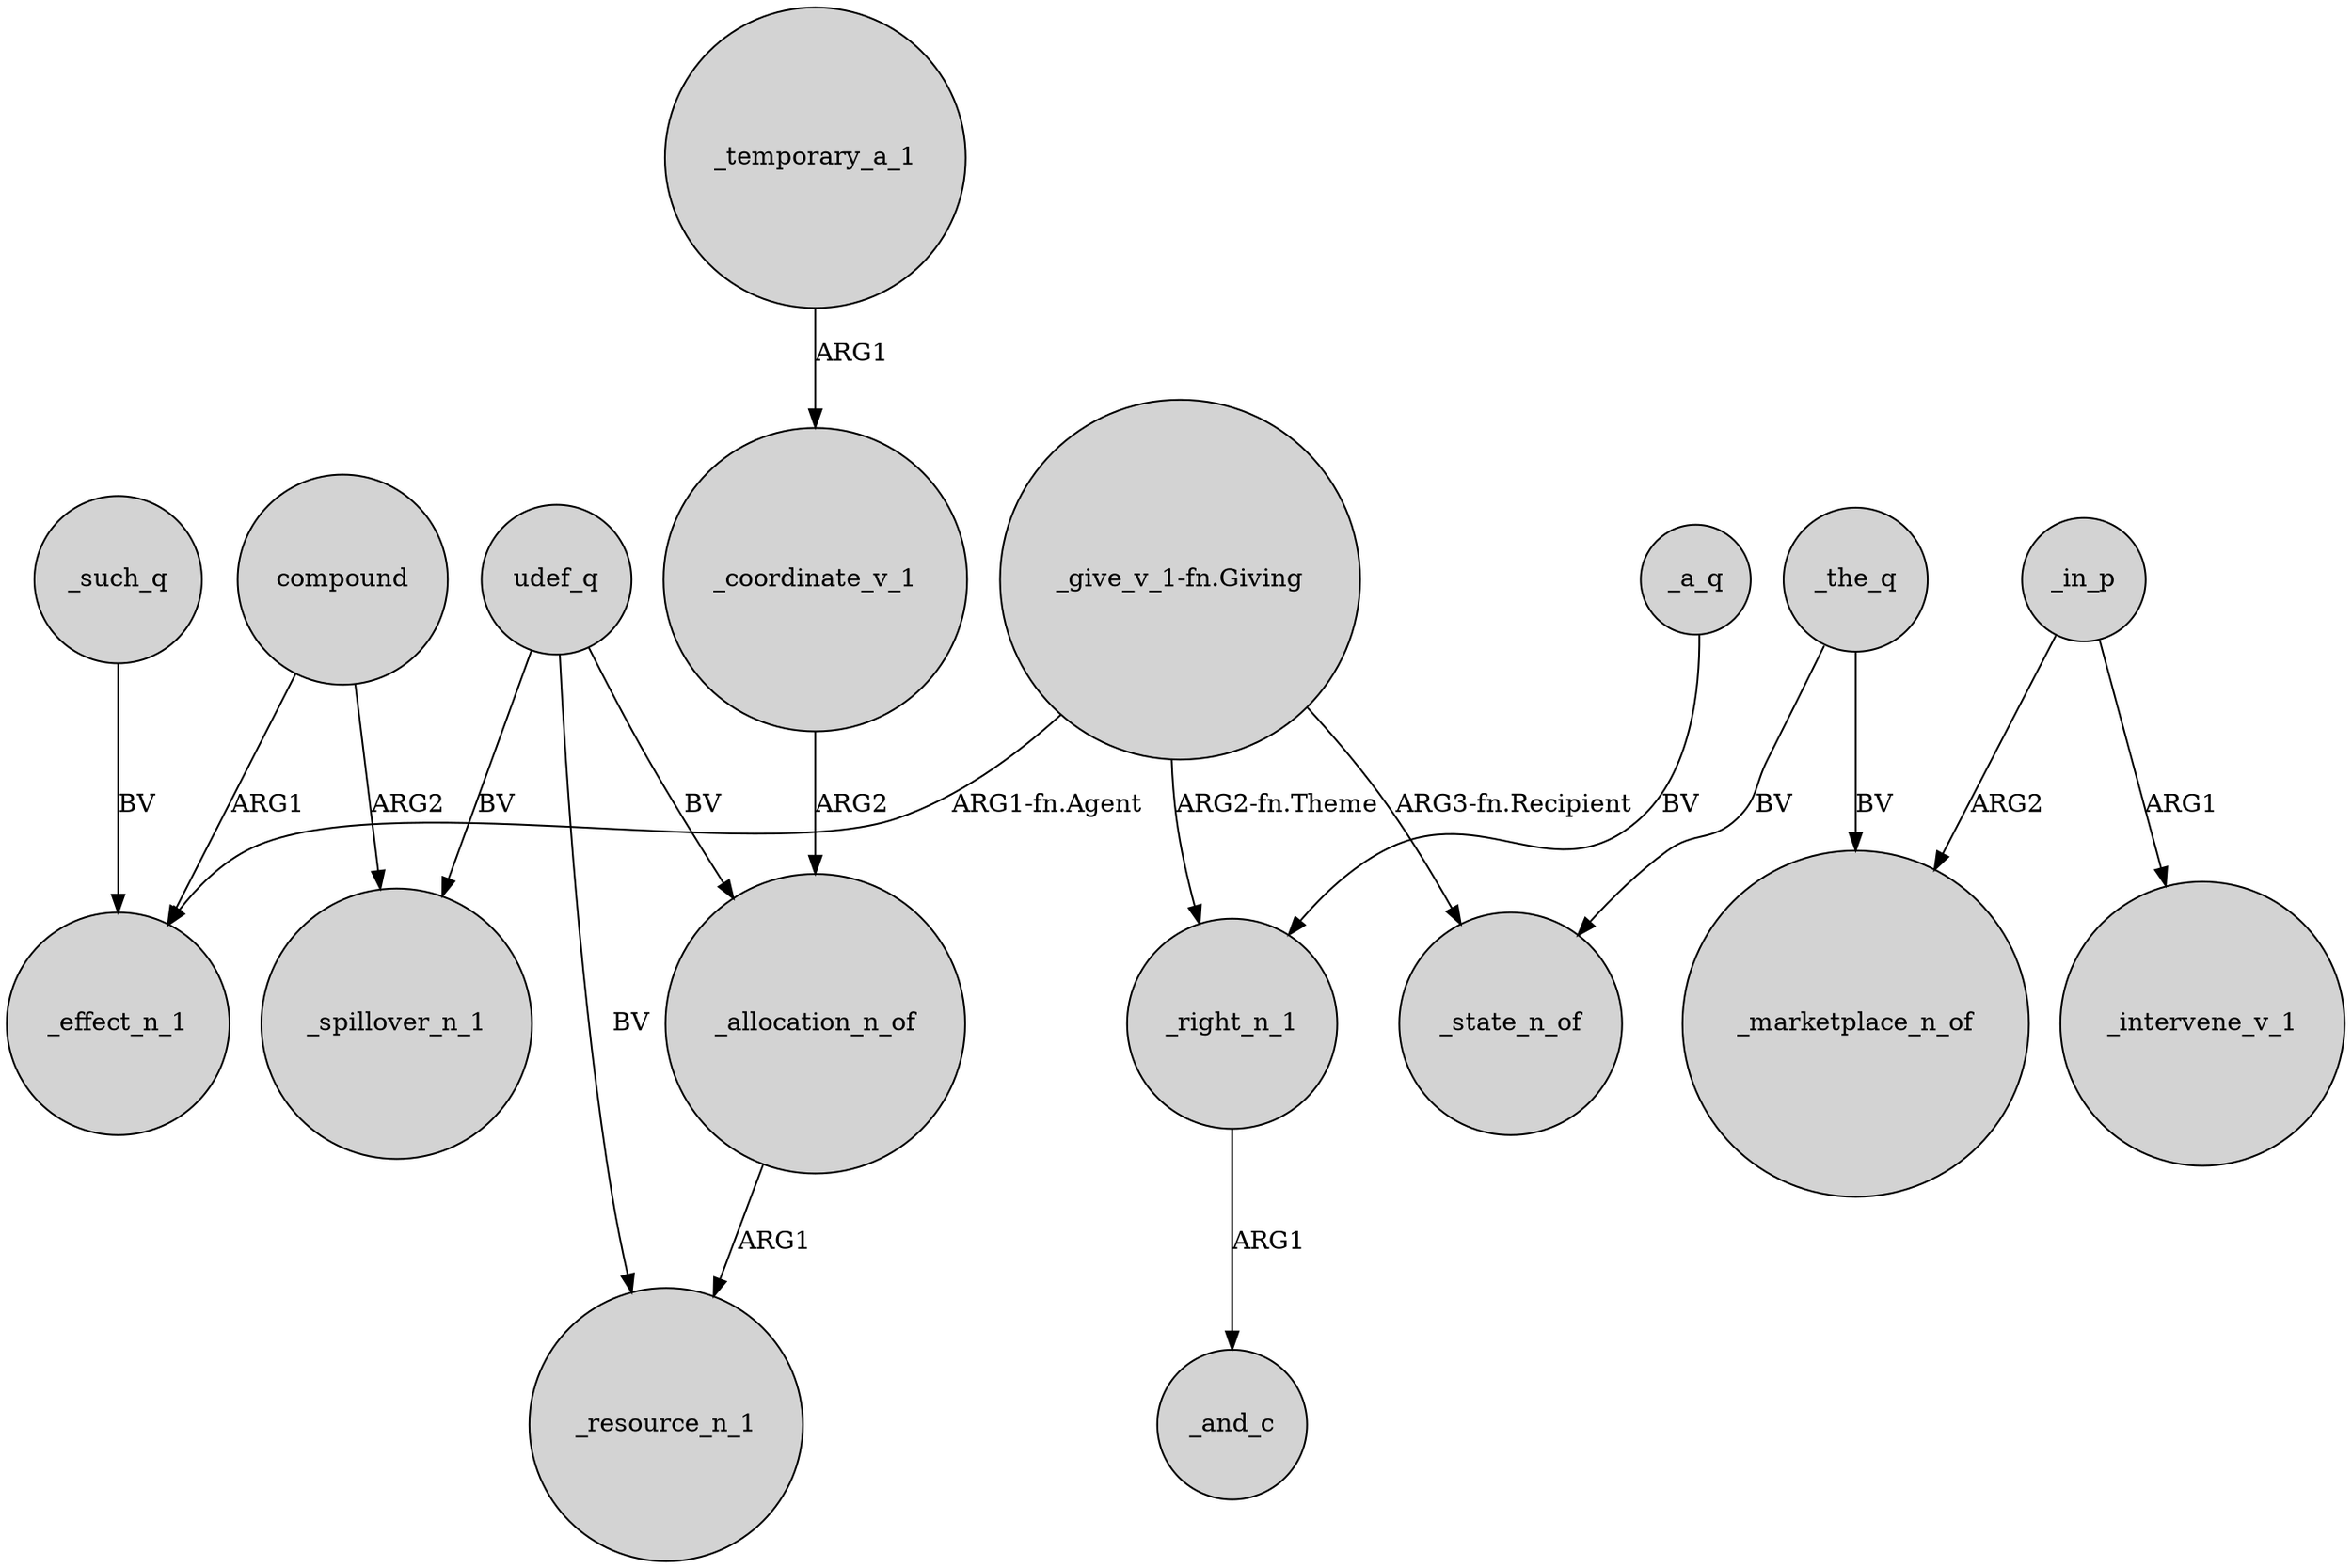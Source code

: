 digraph {
	node [shape=circle style=filled]
	_such_q -> _effect_n_1 [label=BV]
	compound -> _spillover_n_1 [label=ARG2]
	_right_n_1 -> _and_c [label=ARG1]
	_a_q -> _right_n_1 [label=BV]
	_the_q -> _marketplace_n_of [label=BV]
	_in_p -> _marketplace_n_of [label=ARG2]
	udef_q -> _resource_n_1 [label=BV]
	udef_q -> _allocation_n_of [label=BV]
	_the_q -> _state_n_of [label=BV]
	_coordinate_v_1 -> _allocation_n_of [label=ARG2]
	_allocation_n_of -> _resource_n_1 [label=ARG1]
	_temporary_a_1 -> _coordinate_v_1 [label=ARG1]
	udef_q -> _spillover_n_1 [label=BV]
	"_give_v_1-fn.Giving" -> _state_n_of [label="ARG3-fn.Recipient"]
	_in_p -> _intervene_v_1 [label=ARG1]
	"_give_v_1-fn.Giving" -> _right_n_1 [label="ARG2-fn.Theme"]
	compound -> _effect_n_1 [label=ARG1]
	"_give_v_1-fn.Giving" -> _effect_n_1 [label="ARG1-fn.Agent"]
}
